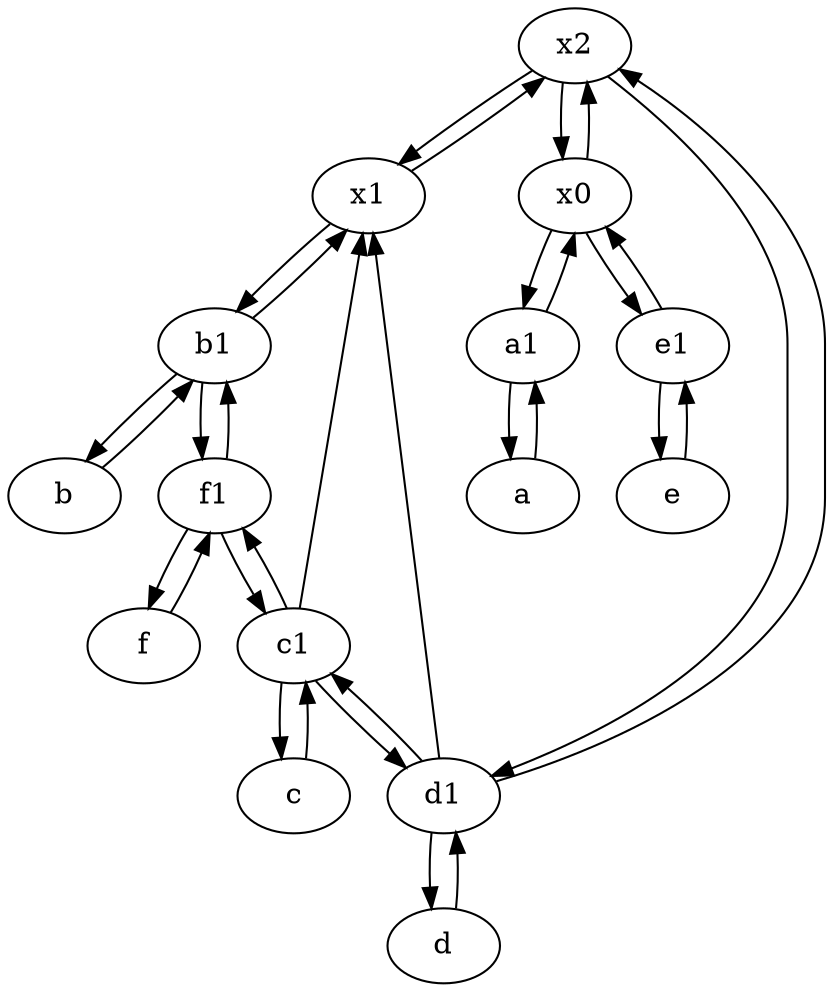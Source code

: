 digraph  {
	x2;
	a1 [pos="40,15!"];
	x1;
	b1 [pos="45,20!"];
	e1 [pos="25,45!"];
	x0;
	d1 [pos="25,30!"];
	e [pos="30,50!"];
	f [pos="15,45!"];
	c [pos="20,10!"];
	d [pos="20,30!"];
	c1 [pos="30,15!"];
	f1;
	b [pos="50,20!"];
	a [pos="40,10!"];
	e1 -> x0;
	x0 -> e1;
	a -> a1;
	a1 -> a;
	f1 -> b1;
	b1 -> b;
	x1 -> x2;
	c1 -> f1;
	a1 -> x0;
	x2 -> d1;
	c1 -> c;
	c -> c1;
	d1 -> d;
	x2 -> x1;
	d -> d1;
	x0 -> x2;
	b1 -> f1;
	x0 -> a1;
	d1 -> x1;
	f -> f1;
	e1 -> e;
	b1 -> x1;
	d1 -> c1;
	f1 -> f;
	c1 -> d1;
	x1 -> b1;
	x2 -> x0;
	b -> b1;
	c1 -> x1;
	e -> e1;
	f1 -> c1;
	d1 -> x2;

	}